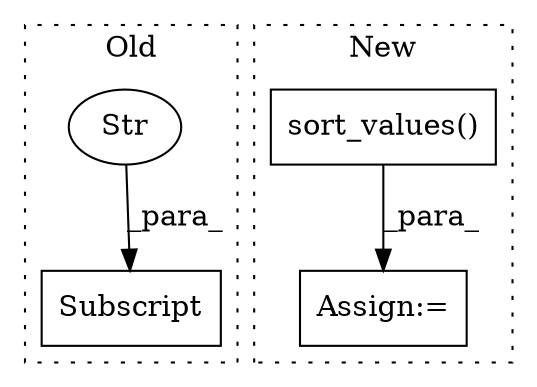 digraph G {
subgraph cluster0 {
1 [label="Subscript" a="63" s="5837,0" l="48,0" shape="box"];
4 [label="Str" a="66" s="5881" l="3" shape="ellipse"];
label = "Old";
style="dotted";
}
subgraph cluster1 {
2 [label="sort_values()" a="75" s="5687,5728" l="16,1" shape="box"];
3 [label="Assign:=" a="68" s="6021" l="3" shape="box"];
label = "New";
style="dotted";
}
2 -> 3 [label="_para_"];
4 -> 1 [label="_para_"];
}